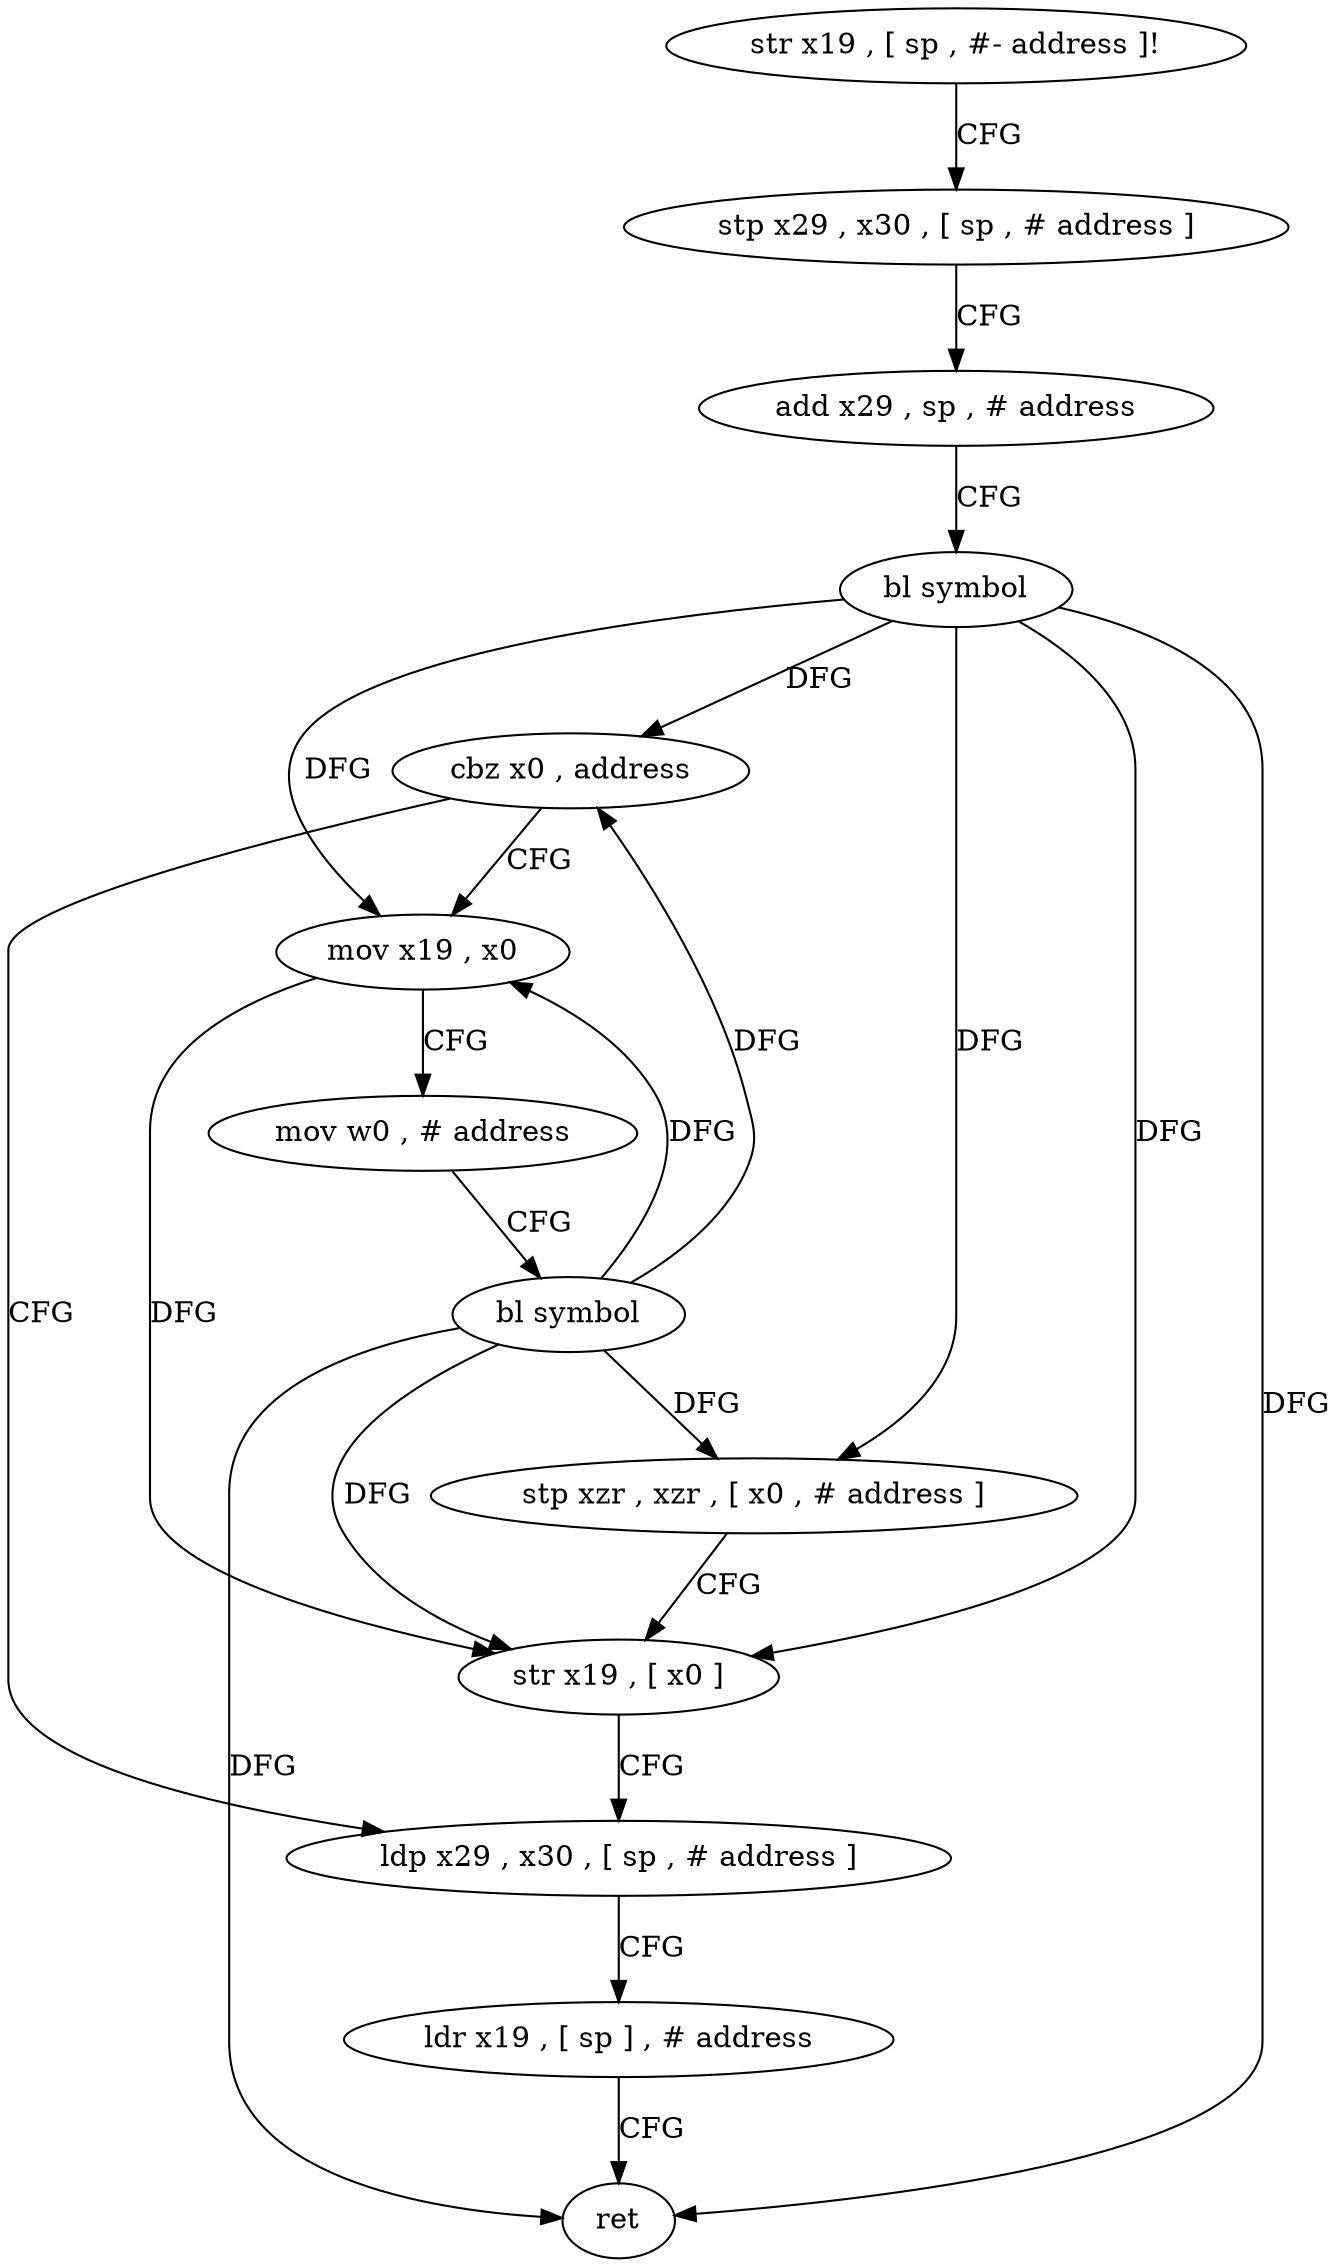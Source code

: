 digraph "func" {
"4223732" [label = "str x19 , [ sp , #- address ]!" ]
"4223736" [label = "stp x29 , x30 , [ sp , # address ]" ]
"4223740" [label = "add x29 , sp , # address" ]
"4223744" [label = "bl symbol" ]
"4223748" [label = "cbz x0 , address" ]
"4223772" [label = "ldp x29 , x30 , [ sp , # address ]" ]
"4223752" [label = "mov x19 , x0" ]
"4223776" [label = "ldr x19 , [ sp ] , # address" ]
"4223780" [label = "ret" ]
"4223756" [label = "mov w0 , # address" ]
"4223760" [label = "bl symbol" ]
"4223764" [label = "stp xzr , xzr , [ x0 , # address ]" ]
"4223768" [label = "str x19 , [ x0 ]" ]
"4223732" -> "4223736" [ label = "CFG" ]
"4223736" -> "4223740" [ label = "CFG" ]
"4223740" -> "4223744" [ label = "CFG" ]
"4223744" -> "4223748" [ label = "DFG" ]
"4223744" -> "4223780" [ label = "DFG" ]
"4223744" -> "4223752" [ label = "DFG" ]
"4223744" -> "4223764" [ label = "DFG" ]
"4223744" -> "4223768" [ label = "DFG" ]
"4223748" -> "4223772" [ label = "CFG" ]
"4223748" -> "4223752" [ label = "CFG" ]
"4223772" -> "4223776" [ label = "CFG" ]
"4223752" -> "4223756" [ label = "CFG" ]
"4223752" -> "4223768" [ label = "DFG" ]
"4223776" -> "4223780" [ label = "CFG" ]
"4223756" -> "4223760" [ label = "CFG" ]
"4223760" -> "4223764" [ label = "DFG" ]
"4223760" -> "4223748" [ label = "DFG" ]
"4223760" -> "4223752" [ label = "DFG" ]
"4223760" -> "4223780" [ label = "DFG" ]
"4223760" -> "4223768" [ label = "DFG" ]
"4223764" -> "4223768" [ label = "CFG" ]
"4223768" -> "4223772" [ label = "CFG" ]
}
